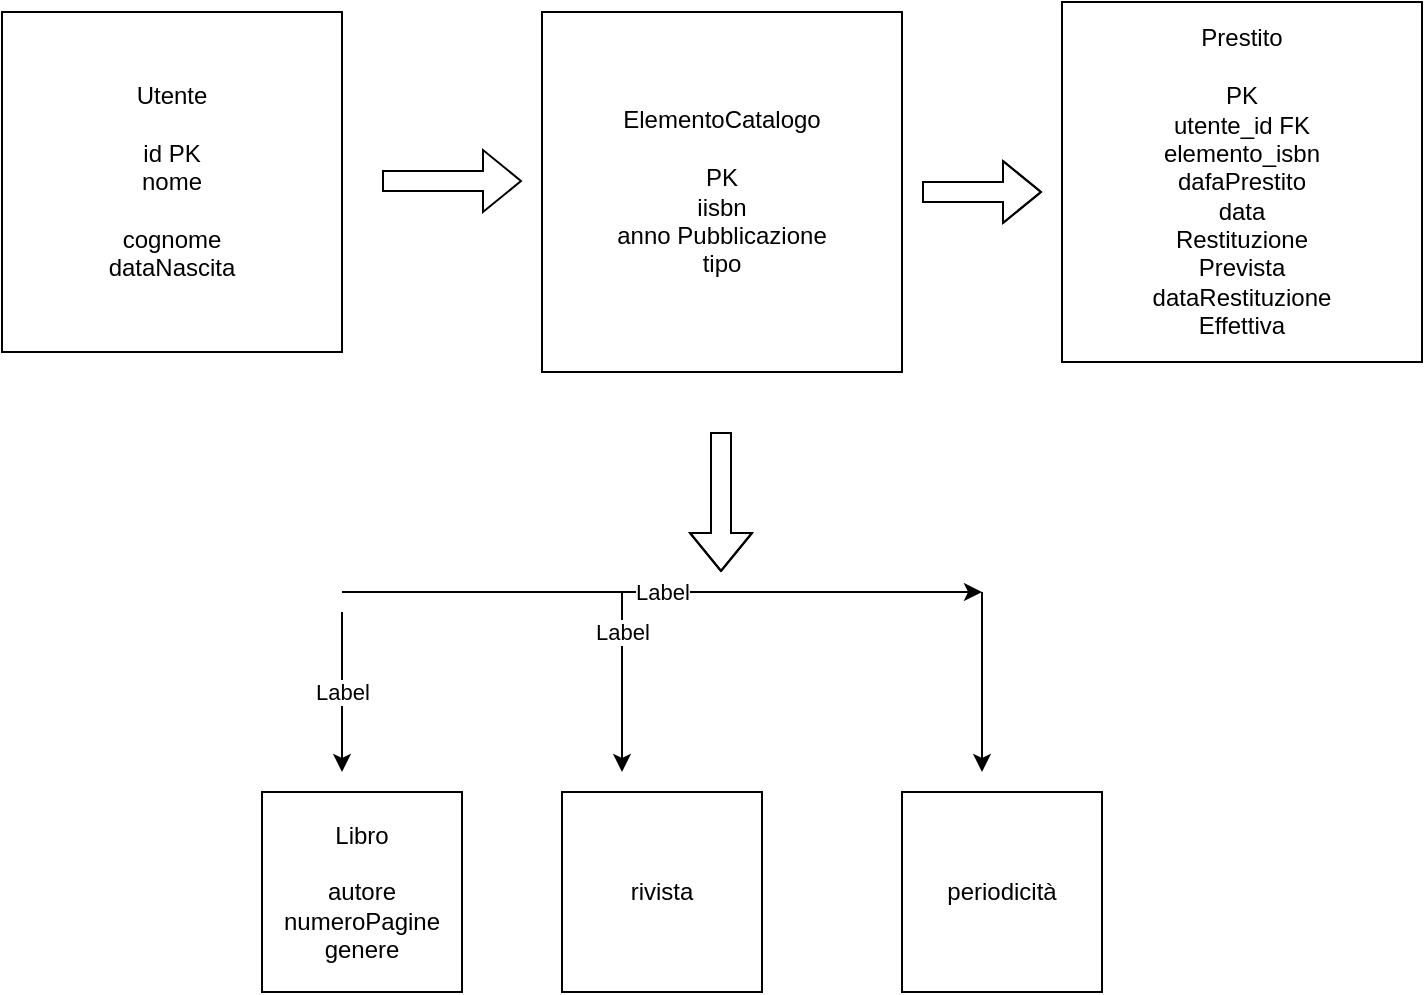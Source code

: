 <mxfile version="27.0.8">
  <diagram name="Pagina-1" id="WK_eqdap8FfUAEIMqD7l">
    <mxGraphModel dx="1281" dy="562" grid="1" gridSize="10" guides="1" tooltips="1" connect="1" arrows="1" fold="1" page="1" pageScale="1" pageWidth="827" pageHeight="1169" math="0" shadow="0">
      <root>
        <mxCell id="0" />
        <mxCell id="1" parent="0" />
        <mxCell id="BnlCj_4WkhqGs2TMRDMO-1" value="&lt;div&gt;Utente&lt;/div&gt;&lt;div&gt;&lt;br&gt;&lt;/div&gt;&lt;div&gt;id PK&lt;/div&gt;&lt;div&gt;nome&lt;/div&gt;&lt;div&gt;&lt;br&gt;&lt;/div&gt;&lt;div&gt;cognome&lt;/div&gt;&lt;div&gt;dataNascita&lt;/div&gt;" style="whiteSpace=wrap;html=1;aspect=fixed;" parent="1" vertex="1">
          <mxGeometry x="30" y="20" width="170" height="170" as="geometry" />
        </mxCell>
        <mxCell id="WR7tYO8ZXnBSombH8x6c-1" value="&lt;div&gt;ElementoCatalogo&lt;/div&gt;&lt;div&gt;&lt;br&gt;&lt;/div&gt;&lt;div&gt;PK&lt;/div&gt;&lt;div&gt;iisbn&lt;/div&gt;&lt;div&gt;anno Pubblicazione&lt;/div&gt;&lt;div&gt;tipo&lt;/div&gt;" style="whiteSpace=wrap;html=1;aspect=fixed;" vertex="1" parent="1">
          <mxGeometry x="300" y="20" width="180" height="180" as="geometry" />
        </mxCell>
        <mxCell id="WR7tYO8ZXnBSombH8x6c-2" value="" style="shape=flexArrow;endArrow=classic;html=1;rounded=0;" edge="1" parent="1">
          <mxGeometry width="50" height="50" relative="1" as="geometry">
            <mxPoint x="220" y="104.5" as="sourcePoint" />
            <mxPoint x="290" y="104.5" as="targetPoint" />
          </mxGeometry>
        </mxCell>
        <mxCell id="WR7tYO8ZXnBSombH8x6c-3" value="" style="shape=flexArrow;endArrow=classic;html=1;rounded=0;" edge="1" parent="1">
          <mxGeometry width="50" height="50" relative="1" as="geometry">
            <mxPoint x="490" y="110" as="sourcePoint" />
            <mxPoint x="550" y="110" as="targetPoint" />
            <Array as="points">
              <mxPoint x="500" y="110" />
            </Array>
          </mxGeometry>
        </mxCell>
        <mxCell id="WR7tYO8ZXnBSombH8x6c-7" value="&lt;div&gt;Prestito&lt;/div&gt;&lt;div&gt;&lt;br&gt;&lt;/div&gt;&lt;div&gt;PK&lt;/div&gt;&lt;div&gt;utente_id FK&lt;/div&gt;&lt;div&gt;elemento_isbn&lt;/div&gt;&lt;div&gt;dafaPrestito&lt;/div&gt;&lt;div&gt;data&lt;/div&gt;&lt;div&gt;Restituzione&lt;/div&gt;&lt;div&gt;Prevista&lt;/div&gt;&lt;div&gt;dataRestituzione&lt;/div&gt;&lt;div&gt;Effettiva&lt;/div&gt;" style="whiteSpace=wrap;html=1;aspect=fixed;" vertex="1" parent="1">
          <mxGeometry x="560" y="15" width="180" height="180" as="geometry" />
        </mxCell>
        <mxCell id="WR7tYO8ZXnBSombH8x6c-8" value="" style="shape=flexArrow;endArrow=classic;html=1;rounded=0;" edge="1" parent="1">
          <mxGeometry width="50" height="50" relative="1" as="geometry">
            <mxPoint x="389.5" y="230" as="sourcePoint" />
            <mxPoint x="389.5" y="300" as="targetPoint" />
            <Array as="points">
              <mxPoint x="389.5" y="250" />
            </Array>
          </mxGeometry>
        </mxCell>
        <mxCell id="WR7tYO8ZXnBSombH8x6c-10" value="" style="endArrow=classic;html=1;rounded=0;" edge="1" parent="1">
          <mxGeometry relative="1" as="geometry">
            <mxPoint x="200" y="310" as="sourcePoint" />
            <mxPoint x="520" y="310" as="targetPoint" />
          </mxGeometry>
        </mxCell>
        <mxCell id="WR7tYO8ZXnBSombH8x6c-11" value="Label" style="edgeLabel;resizable=0;html=1;;align=center;verticalAlign=middle;" connectable="0" vertex="1" parent="WR7tYO8ZXnBSombH8x6c-10">
          <mxGeometry relative="1" as="geometry" />
        </mxCell>
        <mxCell id="WR7tYO8ZXnBSombH8x6c-14" value="" style="endArrow=classic;html=1;rounded=0;" edge="1" parent="1">
          <mxGeometry relative="1" as="geometry">
            <mxPoint x="520" y="310" as="sourcePoint" />
            <mxPoint x="520" y="400" as="targetPoint" />
          </mxGeometry>
        </mxCell>
        <mxCell id="WR7tYO8ZXnBSombH8x6c-16" value="periodicità" style="whiteSpace=wrap;html=1;aspect=fixed;" vertex="1" parent="1">
          <mxGeometry x="480" y="410" width="100" height="100" as="geometry" />
        </mxCell>
        <mxCell id="WR7tYO8ZXnBSombH8x6c-17" value="" style="endArrow=classic;html=1;rounded=0;" edge="1" parent="1">
          <mxGeometry relative="1" as="geometry">
            <mxPoint x="340" y="310" as="sourcePoint" />
            <mxPoint x="340" y="400" as="targetPoint" />
          </mxGeometry>
        </mxCell>
        <mxCell id="WR7tYO8ZXnBSombH8x6c-18" value="Label" style="edgeLabel;resizable=0;html=1;;align=center;verticalAlign=middle;" connectable="0" vertex="1" parent="WR7tYO8ZXnBSombH8x6c-17">
          <mxGeometry relative="1" as="geometry">
            <mxPoint y="-25" as="offset" />
          </mxGeometry>
        </mxCell>
        <mxCell id="WR7tYO8ZXnBSombH8x6c-19" value="rivista" style="whiteSpace=wrap;html=1;aspect=fixed;" vertex="1" parent="1">
          <mxGeometry x="310" y="410" width="100" height="100" as="geometry" />
        </mxCell>
        <mxCell id="WR7tYO8ZXnBSombH8x6c-20" value="" style="endArrow=classic;html=1;rounded=0;" edge="1" parent="1">
          <mxGeometry relative="1" as="geometry">
            <mxPoint x="200" y="320" as="sourcePoint" />
            <mxPoint x="200" y="400" as="targetPoint" />
          </mxGeometry>
        </mxCell>
        <mxCell id="WR7tYO8ZXnBSombH8x6c-21" value="Label" style="edgeLabel;resizable=0;html=1;;align=center;verticalAlign=middle;" connectable="0" vertex="1" parent="WR7tYO8ZXnBSombH8x6c-20">
          <mxGeometry relative="1" as="geometry" />
        </mxCell>
        <mxCell id="WR7tYO8ZXnBSombH8x6c-22" value="&lt;div&gt;Libro&lt;/div&gt;&lt;div&gt;&lt;br&gt;&lt;/div&gt;&lt;div&gt;autore&lt;/div&gt;&lt;div&gt;numeroPagine&lt;/div&gt;&lt;div&gt;genere&lt;/div&gt;" style="whiteSpace=wrap;html=1;aspect=fixed;" vertex="1" parent="1">
          <mxGeometry x="160" y="410" width="100" height="100" as="geometry" />
        </mxCell>
      </root>
    </mxGraphModel>
  </diagram>
</mxfile>
